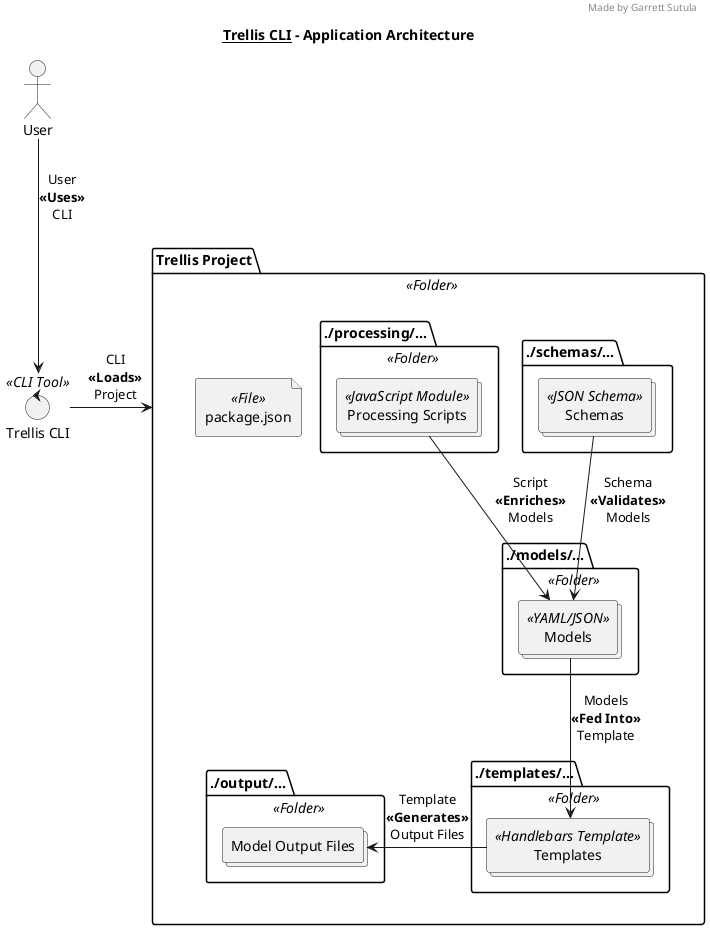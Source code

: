 @startuml App Architecture
header Made by Garrett Sutula
title __Trellis CLI__ - Application Architecture

actor "User" as user
control "Trellis CLI" as trellis <<CLI Tool>>
package "Trellis Project" as project <<Folder>> {
  package "./models/..." as modelFolder <<Folder>> {
      collections "Models" as models <<YAML/JSON>>
  }
  package "./schemas/..." as schemaFolder {
      collections "Schemas" as schema <<JSON Schema>>
  }
  package "./templates/..." as templatesFolder <<Folder>> {
    collections "Templates" as template <<Handlebars Template>>
  }
  package "./processing/..." as scriptsFolder <<Folder>> {
    collections "Processing Scripts" as script <<JavaScript Module>>
  }
  package "./output/..." as outputFolder <<Folder>> {
    collections "Model Output Files" as output
  }
  file "package.json" <<File>>
}


user --> trellis: User\n**<<Uses>>**\nCLI
trellis -> project: CLI\n**<<Loads>>**\nProject
schema --> models: Schema\n**<<Validates>>**\nModels
script --> models: Script\n**<<Enriches>>**\nModels
models --> template: Models\n**<<Fed Into>>**\nTemplate
template -> output: Template\n**<<Generates>>**\nOutput Files

@enduml

@startuml Sequence Diagram
header Made by Garrett Sutula
title __Trellis CLI__ - Build Sequence Diagram

actor "User" as user
control "Trellis CLI" as trellis <<CLI Tool>>
collections "Models" as models <<YAML/JSON>>
participant "Schema" as schema <<JSON Schema>>
participant "Template" as template <<Handlebars Template>>
participant "Processing Script" as script <<Javascript Module>>
collections "Model Output Files" as output

user -> trellis ++: **Build Project**
loop "For Each Model Type (subdirectory of /models)"
  trellis -> models ++: **Load Model Files**\n./models/**/*.yaml
  trellis <-- models --: **Model** [0..*]
  trellis -> schema ++: **Load Model Schema**\n./schemas/*.json
  trellis <-- schema --: **Schema** [0..1]
  trellis -> template ++: **Load Template**\n./templates/**/*.hbs
  trellis <-- template --: **Template** [0..1]
  trellis -> script ++: **Load Processing Script**\n./processing/*.js
  trellis <-- script --: **Script** [0..1]
  opt models.length && schema && template
    loop For Each Model File
      trellis -> trellis: **Import Script**\nimport(scriptPath)
      trellis -> trellis: **Validate Model**\nvalidate(schema, model)
      break If Validation Failed
        user <-- trellis: **❌  Error**\n"Model {x} failed validation"
      end
      opt Processing Script Exists
        trellis -> trellis: **Pre-Process Model**\npreprocess(preprocessFn, model)
      end
      trellis -> trellis: **De-Reference Model**\ndereference(schema)
      opt Processing Script Exists
        trellis -> trellis: **Post-Process Model**\npostprocess(postprocessFn, model)
      end
      trellis -> trellis: **Generate Output from Teplate**\ngenerate(template, model)
      trellis -> output ++: **Save File**\n./output/...original model dir structure.../{modelFileName}.yaml
      trellis <-- output --
    end
  end
end
user <-- trellis --: **✅  Success**
@enduml